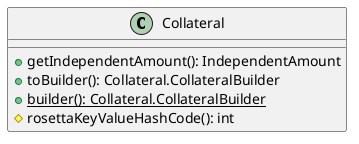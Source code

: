 @startuml

    class Collateral [[Collateral.html]] {
        +getIndependentAmount(): IndependentAmount
        +toBuilder(): Collateral.CollateralBuilder
        {static} +builder(): Collateral.CollateralBuilder
        #rosettaKeyValueHashCode(): int
    }

@enduml

